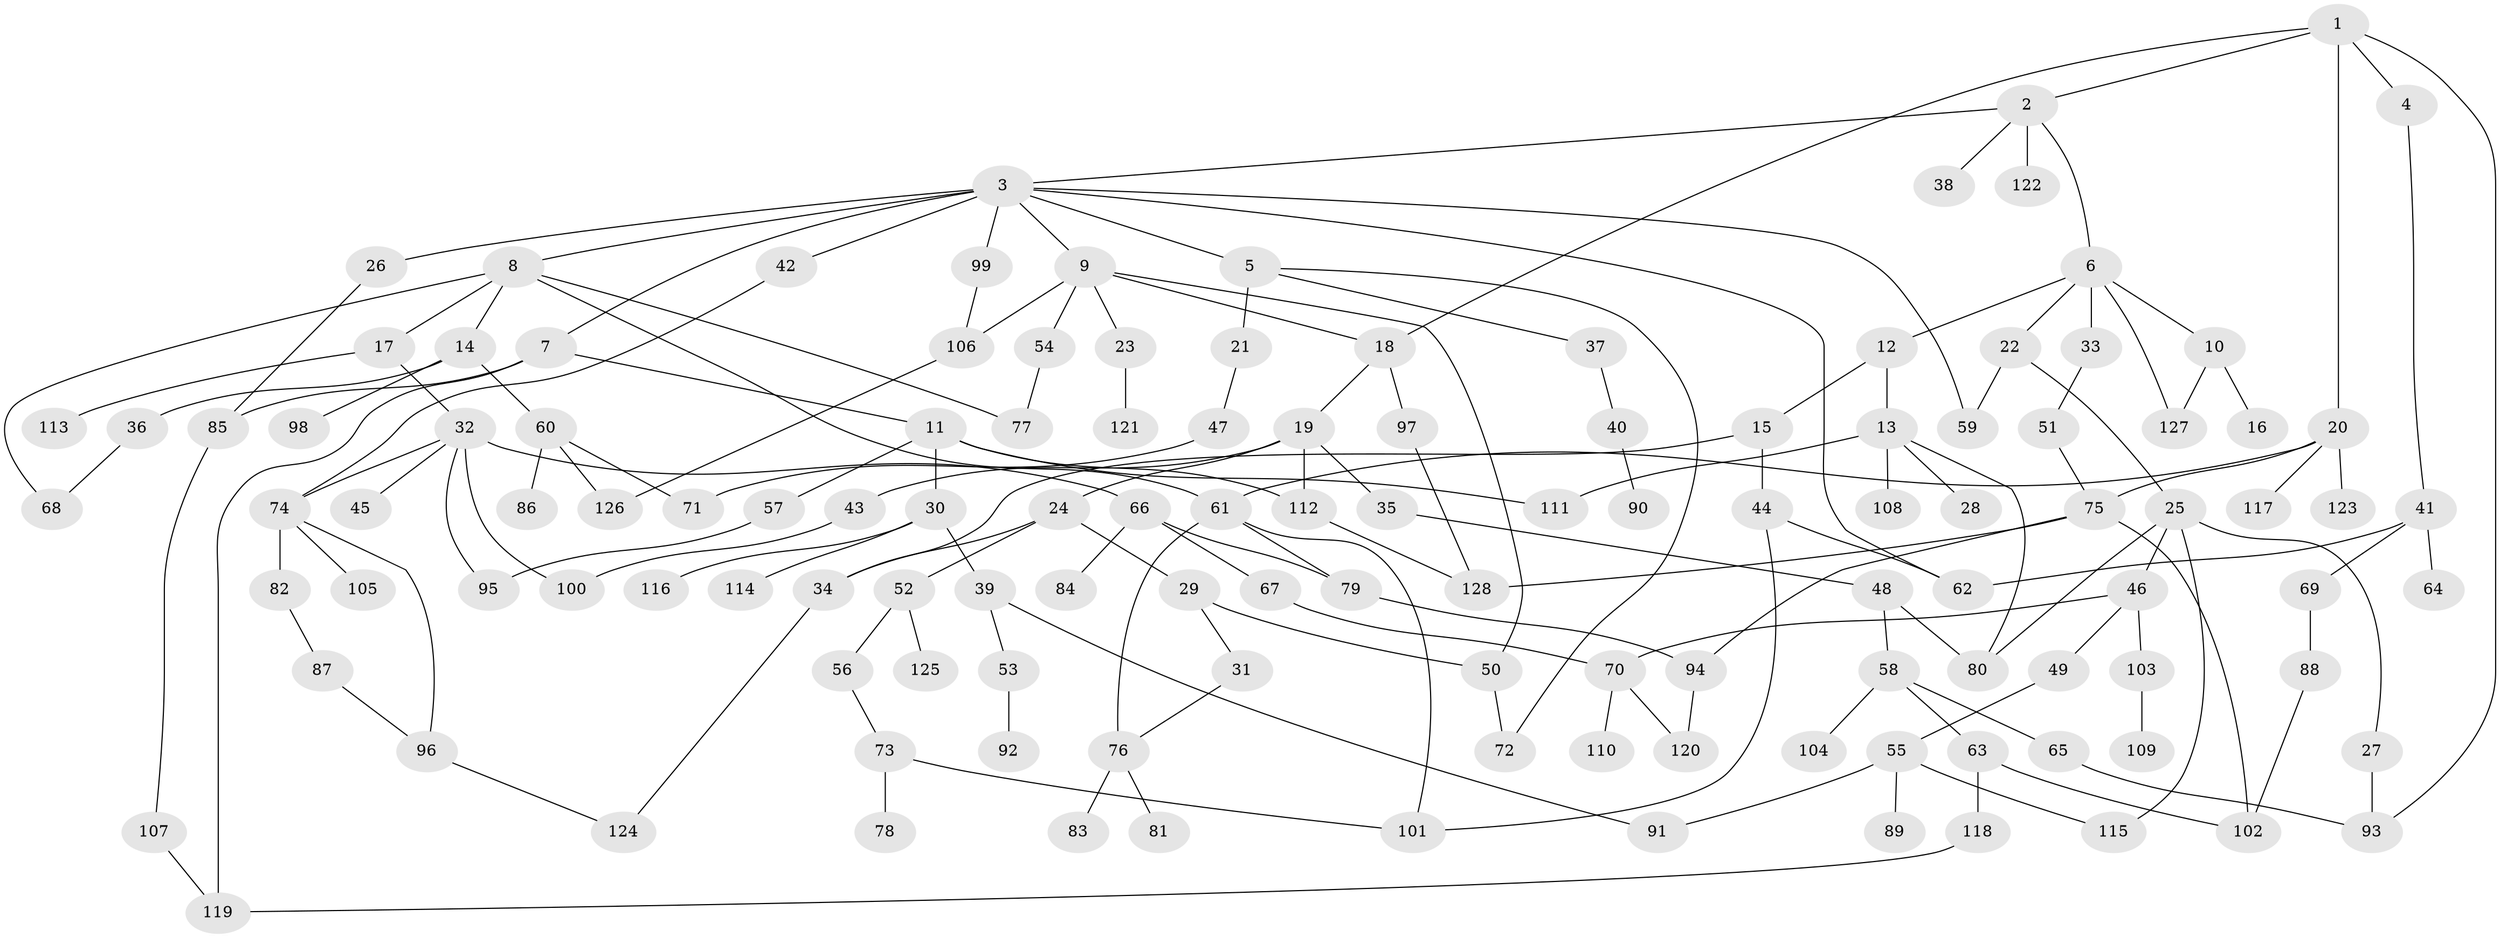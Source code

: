 // Generated by graph-tools (version 1.1) at 2025/42/03/09/25 04:42:54]
// undirected, 128 vertices, 169 edges
graph export_dot {
graph [start="1"]
  node [color=gray90,style=filled];
  1;
  2;
  3;
  4;
  5;
  6;
  7;
  8;
  9;
  10;
  11;
  12;
  13;
  14;
  15;
  16;
  17;
  18;
  19;
  20;
  21;
  22;
  23;
  24;
  25;
  26;
  27;
  28;
  29;
  30;
  31;
  32;
  33;
  34;
  35;
  36;
  37;
  38;
  39;
  40;
  41;
  42;
  43;
  44;
  45;
  46;
  47;
  48;
  49;
  50;
  51;
  52;
  53;
  54;
  55;
  56;
  57;
  58;
  59;
  60;
  61;
  62;
  63;
  64;
  65;
  66;
  67;
  68;
  69;
  70;
  71;
  72;
  73;
  74;
  75;
  76;
  77;
  78;
  79;
  80;
  81;
  82;
  83;
  84;
  85;
  86;
  87;
  88;
  89;
  90;
  91;
  92;
  93;
  94;
  95;
  96;
  97;
  98;
  99;
  100;
  101;
  102;
  103;
  104;
  105;
  106;
  107;
  108;
  109;
  110;
  111;
  112;
  113;
  114;
  115;
  116;
  117;
  118;
  119;
  120;
  121;
  122;
  123;
  124;
  125;
  126;
  127;
  128;
  1 -- 2;
  1 -- 4;
  1 -- 20;
  1 -- 18;
  1 -- 93;
  2 -- 3;
  2 -- 6;
  2 -- 38;
  2 -- 122;
  3 -- 5;
  3 -- 7;
  3 -- 8;
  3 -- 9;
  3 -- 26;
  3 -- 42;
  3 -- 59;
  3 -- 99;
  3 -- 62;
  4 -- 41;
  5 -- 21;
  5 -- 37;
  5 -- 72;
  6 -- 10;
  6 -- 12;
  6 -- 22;
  6 -- 33;
  6 -- 127;
  7 -- 11;
  7 -- 85;
  7 -- 119;
  8 -- 14;
  8 -- 17;
  8 -- 61;
  8 -- 68;
  8 -- 77;
  9 -- 18;
  9 -- 23;
  9 -- 54;
  9 -- 106;
  9 -- 50;
  10 -- 16;
  10 -- 127;
  11 -- 30;
  11 -- 57;
  11 -- 112;
  11 -- 111;
  12 -- 13;
  12 -- 15;
  13 -- 28;
  13 -- 80;
  13 -- 108;
  13 -- 111;
  14 -- 36;
  14 -- 60;
  14 -- 98;
  15 -- 34;
  15 -- 44;
  17 -- 32;
  17 -- 113;
  18 -- 19;
  18 -- 97;
  19 -- 24;
  19 -- 35;
  19 -- 43;
  19 -- 112;
  20 -- 75;
  20 -- 117;
  20 -- 123;
  20 -- 61;
  21 -- 47;
  22 -- 25;
  22 -- 59;
  23 -- 121;
  24 -- 29;
  24 -- 52;
  24 -- 34;
  25 -- 27;
  25 -- 46;
  25 -- 115;
  25 -- 80;
  26 -- 85;
  27 -- 93;
  29 -- 31;
  29 -- 50;
  30 -- 39;
  30 -- 114;
  30 -- 116;
  31 -- 76;
  32 -- 45;
  32 -- 66;
  32 -- 95;
  32 -- 100;
  32 -- 74;
  33 -- 51;
  34 -- 124;
  35 -- 48;
  36 -- 68;
  37 -- 40;
  39 -- 53;
  39 -- 91;
  40 -- 90;
  41 -- 62;
  41 -- 64;
  41 -- 69;
  42 -- 74;
  43 -- 100;
  44 -- 101;
  44 -- 62;
  46 -- 49;
  46 -- 70;
  46 -- 103;
  47 -- 71;
  48 -- 58;
  48 -- 80;
  49 -- 55;
  50 -- 72;
  51 -- 75;
  52 -- 56;
  52 -- 125;
  53 -- 92;
  54 -- 77;
  55 -- 89;
  55 -- 91;
  55 -- 115;
  56 -- 73;
  57 -- 95;
  58 -- 63;
  58 -- 65;
  58 -- 104;
  60 -- 86;
  60 -- 71;
  60 -- 126;
  61 -- 79;
  61 -- 101;
  61 -- 76;
  63 -- 118;
  63 -- 102;
  65 -- 93;
  66 -- 67;
  66 -- 84;
  66 -- 79;
  67 -- 70;
  69 -- 88;
  70 -- 110;
  70 -- 120;
  73 -- 78;
  73 -- 101;
  74 -- 82;
  74 -- 105;
  74 -- 96;
  75 -- 94;
  75 -- 102;
  75 -- 128;
  76 -- 81;
  76 -- 83;
  79 -- 94;
  82 -- 87;
  85 -- 107;
  87 -- 96;
  88 -- 102;
  94 -- 120;
  96 -- 124;
  97 -- 128;
  99 -- 106;
  103 -- 109;
  106 -- 126;
  107 -- 119;
  112 -- 128;
  118 -- 119;
}

